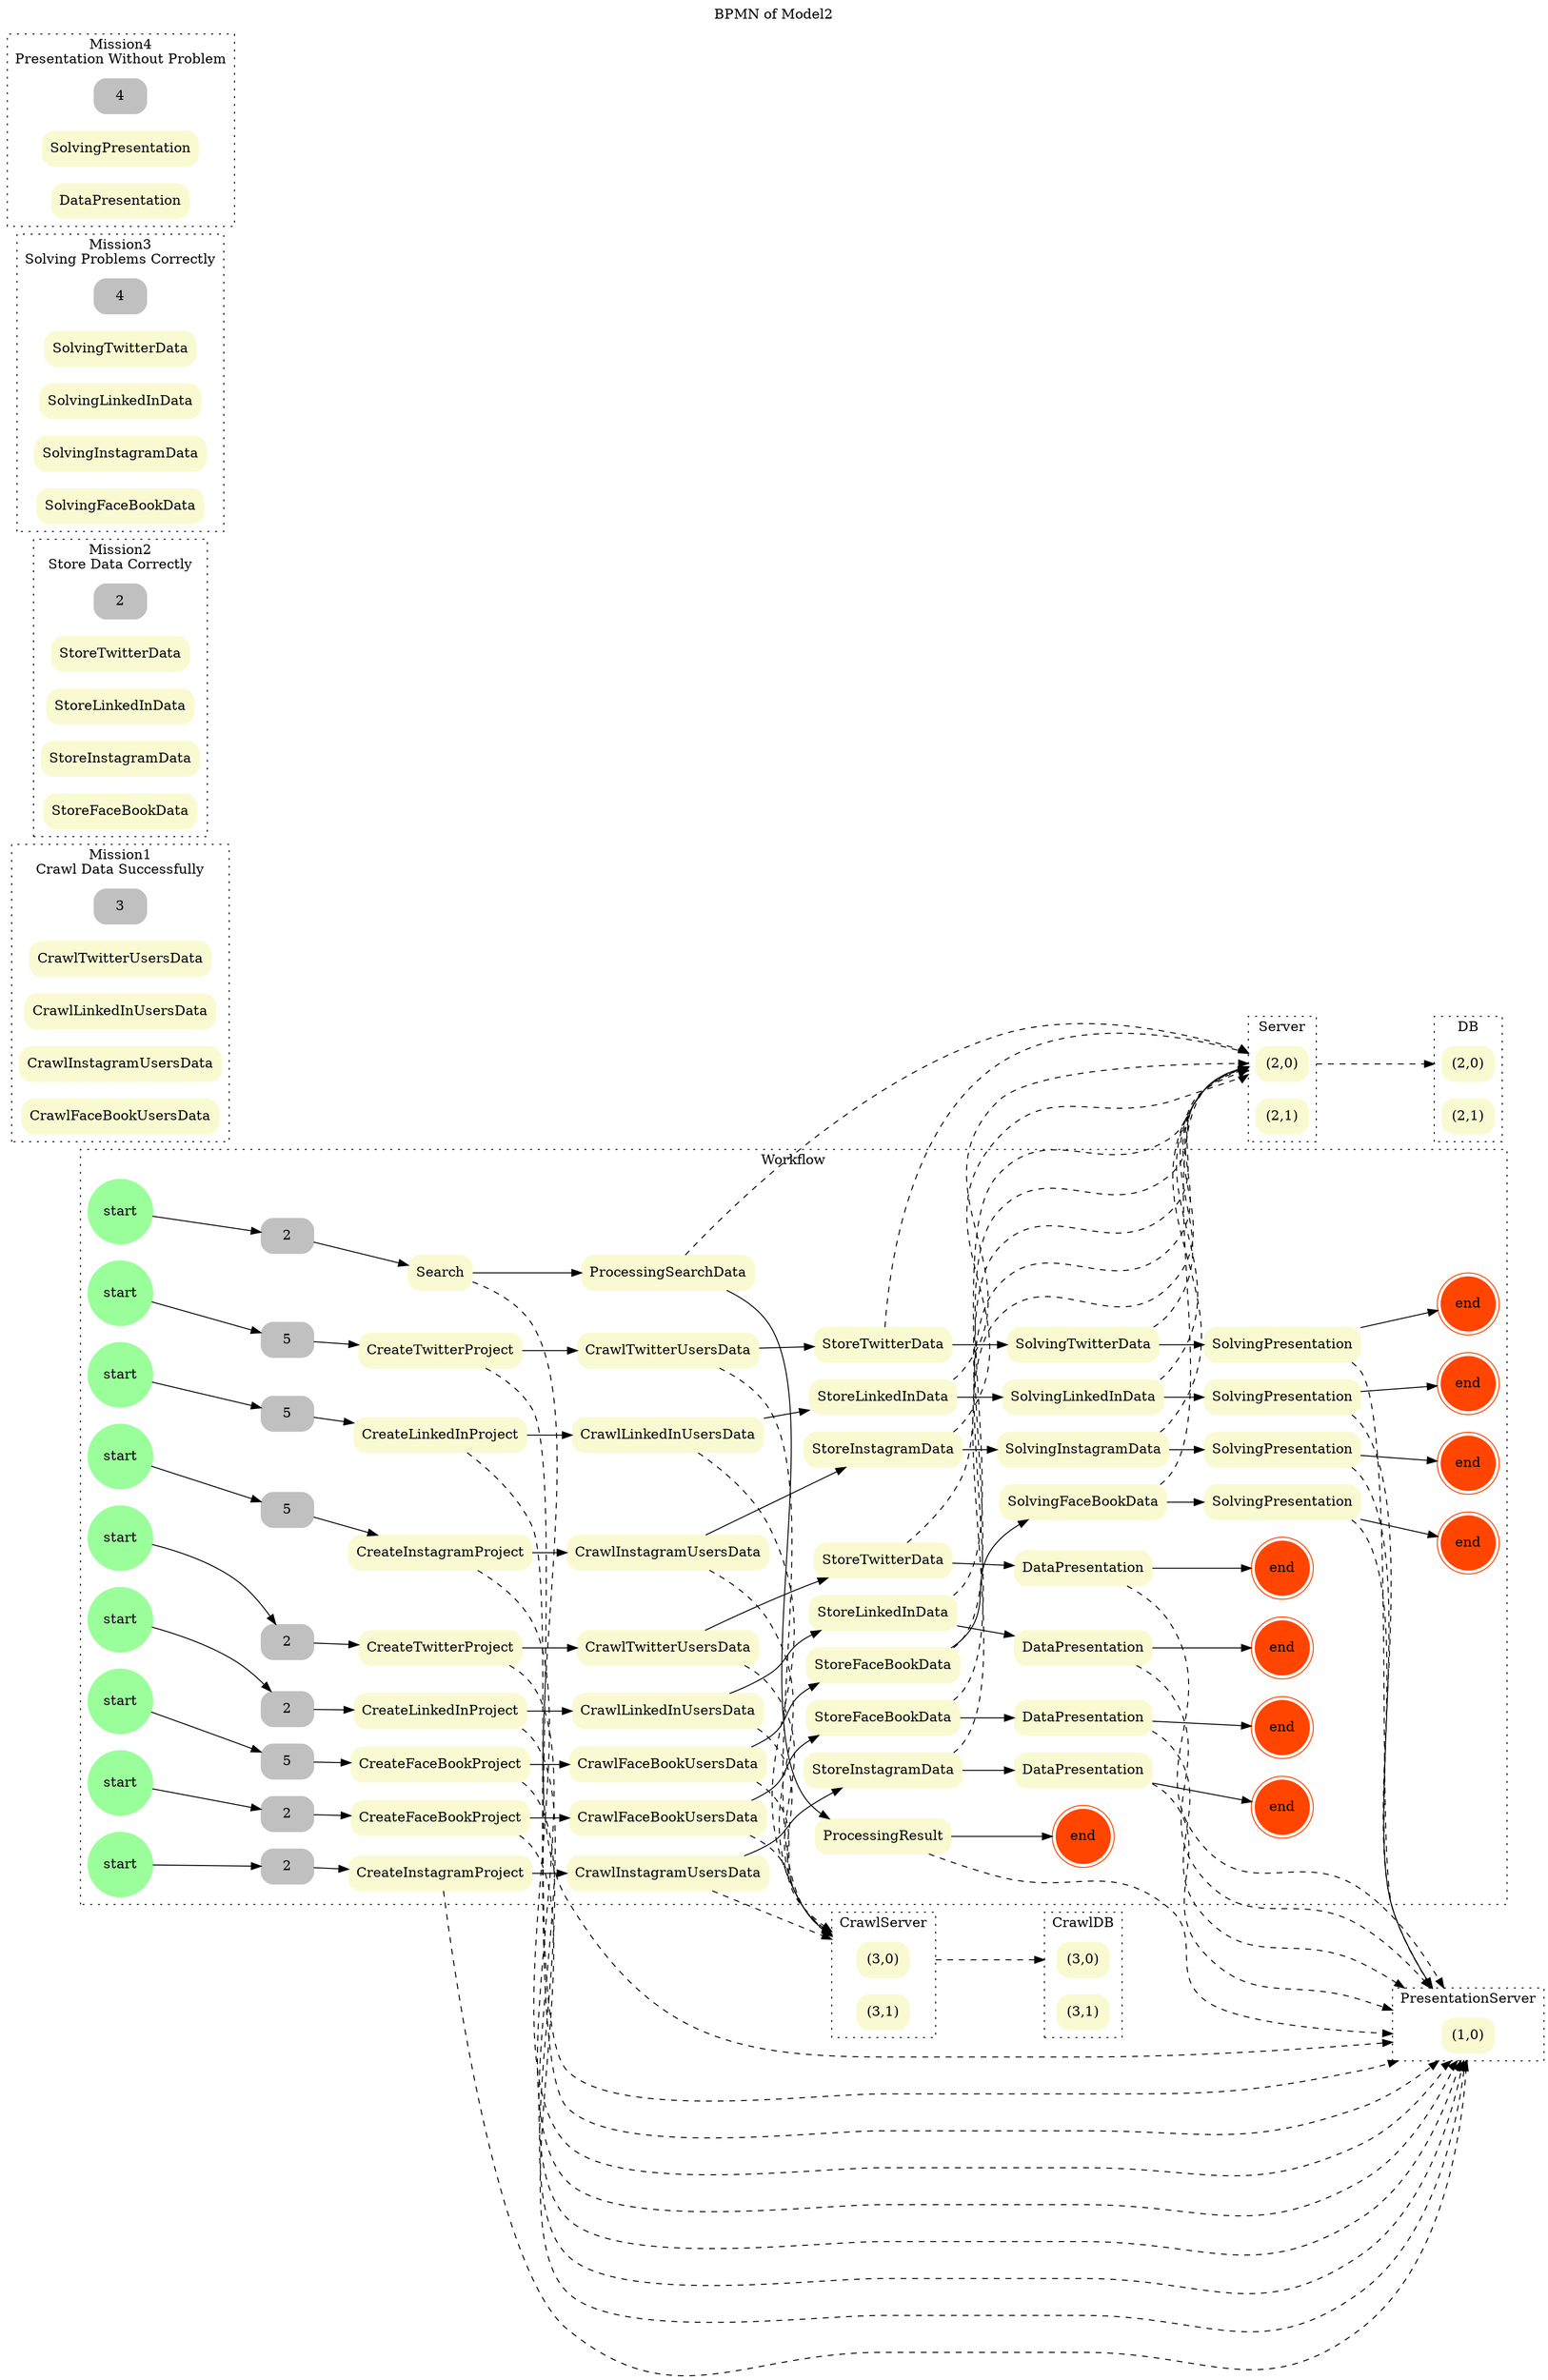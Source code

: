 // BPMN
digraph BPMN {
	graph [compound=true label="BPMN of Model2" labelloc=t rankdir=LR]
	node [color=lightgoldenrodyellow shape=rectangle style="rounded,filled"]
	"start.1" [label=start color=palegreen1 shape=circle]
	"end.1" [label=end color=orangered shape=doublecircle]
	"start.2" [label=start color=palegreen1 shape=circle]
	"end.2" [label=end color=orangered shape=doublecircle]
	"start.3" [label=start color=palegreen1 shape=circle]
	"end.3" [label=end color=orangered shape=doublecircle]
	"start.4" [label=start color=palegreen1 shape=circle]
	"end.4" [label=end color=orangered shape=doublecircle]
	"start.5" [label=start color=palegreen1 shape=circle]
	"end.5" [label=end color=orangered shape=doublecircle]
	"start.6" [label=start color=palegreen1 shape=circle]
	"end.6" [label=end color=orangered shape=doublecircle]
	"start.7" [label=start color=palegreen1 shape=circle]
	"end.7" [label=end color=orangered shape=doublecircle]
	"start.8" [label=start color=palegreen1 shape=circle]
	"end.8" [label=end color=orangered shape=doublecircle]
	"start.9" [label=start color=palegreen1 shape=circle]
	"end.9" [label=end color=orangered shape=doublecircle]
	5.1 [label=5 color=gray]
	"CreateTwitterProject.1" [label=CreateTwitterProject]
	"CrawlTwitterUsersData.1" [label=CrawlTwitterUsersData]
	"StoreTwitterData.1" [label=StoreTwitterData]
	"SolvingTwitterData.1" [label=SolvingTwitterData]
	"SolvingPresentation.1" [label=SolvingPresentation]
	2.2 [label=2 color=gray]
	"CreateTwitterProject.2" [label=CreateTwitterProject]
	"CrawlTwitterUsersData.2" [label=CrawlTwitterUsersData]
	"StoreTwitterData.2" [label=StoreTwitterData]
	"DataPresentation.2" [label=DataPresentation]
	5.3 [label=5 color=gray]
	"CreateLinkedInProject.3" [label=CreateLinkedInProject]
	"CrawlLinkedInUsersData.3" [label=CrawlLinkedInUsersData]
	"StoreLinkedInData.3" [label=StoreLinkedInData]
	"SolvingLinkedInData.3" [label=SolvingLinkedInData]
	"SolvingPresentation.3" [label=SolvingPresentation]
	2.4 [label=2 color=gray]
	"CreateLinkedInProject.4" [label=CreateLinkedInProject]
	"CrawlLinkedInUsersData.4" [label=CrawlLinkedInUsersData]
	"StoreLinkedInData.4" [label=StoreLinkedInData]
	"DataPresentation.4" [label=DataPresentation]
	5.5 [label=5 color=gray]
	"CreateInstagramProject.5" [label=CreateInstagramProject]
	"CrawlInstagramUsersData.5" [label=CrawlInstagramUsersData]
	"StoreInstagramData.5" [label=StoreInstagramData]
	"SolvingInstagramData.5" [label=SolvingInstagramData]
	"SolvingPresentation.5" [label=SolvingPresentation]
	2.6 [label=2 color=gray]
	"CreateInstagramProject.6" [label=CreateInstagramProject]
	"CrawlInstagramUsersData.6" [label=CrawlInstagramUsersData]
	"StoreInstagramData.6" [label=StoreInstagramData]
	"DataPresentation.6" [label=DataPresentation]
	5.7 [label=5 color=gray]
	"CreateFaceBookProject.7" [label=CreateFaceBookProject]
	"CrawlFaceBookUsersData.7" [label=CrawlFaceBookUsersData]
	"StoreFaceBookData.7" [label=StoreFaceBookData]
	"SolvingFaceBookData.7" [label=SolvingFaceBookData]
	"SolvingPresentation.7" [label=SolvingPresentation]
	2.8 [label=2 color=gray]
	"CreateFaceBookProject.8" [label=CreateFaceBookProject]
	"CrawlFaceBookUsersData.8" [label=CrawlFaceBookUsersData]
	"StoreFaceBookData.8" [label=StoreFaceBookData]
	"DataPresentation.8" [label=DataPresentation]
	2.9 [label=2 color=gray]
	"Search.9" [label=Search]
	"ProcessingSearchData.9" [label=ProcessingSearchData]
	"ProcessingResult.9" [label=ProcessingResult]
	"(3,0).CrawlServer" [label="(3,0)"]
	"(3,1).CrawlServer" [label="(3,1)"]
	"(3,0).CrawlDB" [label="(3,0)"]
	"(3,1).CrawlDB" [label="(3,1)"]
	"(2,0).Server" [label="(2,0)"]
	"(2,1).Server" [label="(2,1)"]
	"(1,0).PresentationServer" [label="(1,0)"]
	"(2,0).DB" [label="(2,0)"]
	"(2,1).DB" [label="(2,1)"]
	"3.Crawl Data Successfully" [label=3 color=gray]
	"CrawlTwitterUsersData.Crawl Data Successfully" [label=CrawlTwitterUsersData]
	"CrawlLinkedInUsersData.Crawl Data Successfully" [label=CrawlLinkedInUsersData]
	"CrawlInstagramUsersData.Crawl Data Successfully" [label=CrawlInstagramUsersData]
	"CrawlFaceBookUsersData.Crawl Data Successfully" [label=CrawlFaceBookUsersData]
	"2.Store Data Correctly" [label=2 color=gray]
	"StoreTwitterData.Store Data Correctly" [label=StoreTwitterData]
	"StoreLinkedInData.Store Data Correctly" [label=StoreLinkedInData]
	"StoreInstagramData.Store Data Correctly" [label=StoreInstagramData]
	"StoreFaceBookData.Store Data Correctly" [label=StoreFaceBookData]
	"4.Solving Problems Correctly" [label=4 color=gray]
	"SolvingTwitterData.Solving Problems Correctly" [label=SolvingTwitterData]
	"SolvingLinkedInData.Solving Problems Correctly" [label=SolvingLinkedInData]
	"SolvingInstagramData.Solving Problems Correctly" [label=SolvingInstagramData]
	"SolvingFaceBookData.Solving Problems Correctly" [label=SolvingFaceBookData]
	"4.Presentation Without Problem" [label=4 color=gray]
	"SolvingPresentation.Presentation Without Problem" [label=SolvingPresentation]
	"DataPresentation.Presentation Without Problem" [label=DataPresentation]
	subgraph cluster_workflow {
		label=Workflow style=dotted
		"start.1"
		"end.1"
		"start.2"
		"end.2"
		"start.3"
		"end.3"
		"start.4"
		"end.4"
		"start.5"
		"end.5"
		"start.6"
		"end.6"
		"start.7"
		"end.7"
		"start.8"
		"end.8"
		"start.9"
		"end.9"
		5.1
		2.2
		5.3
		2.4
		5.5
		2.6
		5.7
		2.8
		2.9
		"CreateTwitterProject.1"
		"CrawlTwitterUsersData.1"
		"StoreTwitterData.1"
		"SolvingTwitterData.1"
		"SolvingPresentation.1"
		"CreateTwitterProject.2"
		"CrawlTwitterUsersData.2"
		"StoreTwitterData.2"
		"DataPresentation.2"
		"CreateLinkedInProject.3"
		"CrawlLinkedInUsersData.3"
		"StoreLinkedInData.3"
		"SolvingLinkedInData.3"
		"SolvingPresentation.3"
		"CreateLinkedInProject.4"
		"CrawlLinkedInUsersData.4"
		"StoreLinkedInData.4"
		"DataPresentation.4"
		"CreateInstagramProject.5"
		"CrawlInstagramUsersData.5"
		"StoreInstagramData.5"
		"SolvingInstagramData.5"
		"SolvingPresentation.5"
		"CreateInstagramProject.6"
		"CrawlInstagramUsersData.6"
		"StoreInstagramData.6"
		"DataPresentation.6"
		"CreateFaceBookProject.7"
		"CrawlFaceBookUsersData.7"
		"StoreFaceBookData.7"
		"SolvingFaceBookData.7"
		"SolvingPresentation.7"
		"CreateFaceBookProject.8"
		"CrawlFaceBookUsersData.8"
		"StoreFaceBookData.8"
		"DataPresentation.8"
		"Search.9"
		"ProcessingSearchData.9"
		"ProcessingResult.9"
	}
	subgraph cluster_crawlserver {
		label=CrawlServer style=dotted
		"(3,0).CrawlServer"
		"(3,1).CrawlServer"
	}
	subgraph cluster_crawldb {
		label=CrawlDB style=dotted
		"(3,0).CrawlDB"
		"(3,1).CrawlDB"
	}
	subgraph cluster_server {
		label=Server style=dotted
		"(2,0).Server"
		"(2,1).Server"
	}
	subgraph cluster_presentationserver {
		label=PresentationServer style=dotted
		"(1,0).PresentationServer"
	}
	subgraph cluster_db {
		label=DB style=dotted
		"(2,0).DB"
		"(2,1).DB"
	}
	subgraph cluster_mission1 {
		label="Mission1\nCrawl Data Successfully" style=dotted
		"3.Crawl Data Successfully"
		"CrawlTwitterUsersData.Crawl Data Successfully"
		"CrawlLinkedInUsersData.Crawl Data Successfully"
		"CrawlInstagramUsersData.Crawl Data Successfully"
		"CrawlFaceBookUsersData.Crawl Data Successfully"
	}
	subgraph cluster_mission2 {
		label="Mission2\nStore Data Correctly" style=dotted
		"2.Store Data Correctly"
		"StoreTwitterData.Store Data Correctly"
		"StoreLinkedInData.Store Data Correctly"
		"StoreInstagramData.Store Data Correctly"
		"StoreFaceBookData.Store Data Correctly"
	}
	subgraph cluster_mission3 {
		label="Mission3\nSolving Problems Correctly" style=dotted
		"4.Solving Problems Correctly"
		"SolvingTwitterData.Solving Problems Correctly"
		"SolvingLinkedInData.Solving Problems Correctly"
		"SolvingInstagramData.Solving Problems Correctly"
		"SolvingFaceBookData.Solving Problems Correctly"
	}
	subgraph cluster_mission4 {
		label="Mission4\nPresentation Without Problem" style=dotted
		"4.Presentation Without Problem"
		"SolvingPresentation.Presentation Without Problem"
		"DataPresentation.Presentation Without Problem"
	}
	"start.1" -> 5.1
	5.1 -> "CreateTwitterProject.1"
	"CreateTwitterProject.1" -> "CrawlTwitterUsersData.1"
	"CrawlTwitterUsersData.1" -> "StoreTwitterData.1"
	"StoreTwitterData.1" -> "SolvingTwitterData.1"
	"SolvingTwitterData.1" -> "SolvingPresentation.1"
	"SolvingPresentation.1" -> "end.1"
	"start.2" -> 2.2
	2.2 -> "CreateTwitterProject.2"
	"CreateTwitterProject.2" -> "CrawlTwitterUsersData.2"
	"CrawlTwitterUsersData.2" -> "StoreTwitterData.2"
	"StoreTwitterData.2" -> "DataPresentation.2"
	"DataPresentation.2" -> "end.2"
	"start.3" -> 5.3
	5.3 -> "CreateLinkedInProject.3"
	"CreateLinkedInProject.3" -> "CrawlLinkedInUsersData.3"
	"CrawlLinkedInUsersData.3" -> "StoreLinkedInData.3"
	"StoreLinkedInData.3" -> "SolvingLinkedInData.3"
	"SolvingLinkedInData.3" -> "SolvingPresentation.3"
	"SolvingPresentation.3" -> "end.3"
	"start.4" -> 2.4
	2.4 -> "CreateLinkedInProject.4"
	"CreateLinkedInProject.4" -> "CrawlLinkedInUsersData.4"
	"CrawlLinkedInUsersData.4" -> "StoreLinkedInData.4"
	"StoreLinkedInData.4" -> "DataPresentation.4"
	"DataPresentation.4" -> "end.4"
	"start.5" -> 5.5
	5.5 -> "CreateInstagramProject.5"
	"CreateInstagramProject.5" -> "CrawlInstagramUsersData.5"
	"CrawlInstagramUsersData.5" -> "StoreInstagramData.5"
	"StoreInstagramData.5" -> "SolvingInstagramData.5"
	"SolvingInstagramData.5" -> "SolvingPresentation.5"
	"SolvingPresentation.5" -> "end.5"
	"start.6" -> 2.6
	2.6 -> "CreateInstagramProject.6"
	"CreateInstagramProject.6" -> "CrawlInstagramUsersData.6"
	"CrawlInstagramUsersData.6" -> "StoreInstagramData.6"
	"StoreInstagramData.6" -> "DataPresentation.6"
	"DataPresentation.6" -> "end.6"
	"start.7" -> 5.7
	5.7 -> "CreateFaceBookProject.7"
	"CreateFaceBookProject.7" -> "CrawlFaceBookUsersData.7"
	"CrawlFaceBookUsersData.7" -> "StoreFaceBookData.7"
	"StoreFaceBookData.7" -> "SolvingFaceBookData.7"
	"SolvingFaceBookData.7" -> "SolvingPresentation.7"
	"SolvingPresentation.7" -> "end.7"
	"start.8" -> 2.8
	2.8 -> "CreateFaceBookProject.8"
	"CreateFaceBookProject.8" -> "CrawlFaceBookUsersData.8"
	"CrawlFaceBookUsersData.8" -> "StoreFaceBookData.8"
	"StoreFaceBookData.8" -> "DataPresentation.8"
	"DataPresentation.8" -> "end.8"
	"start.9" -> 2.9
	2.9 -> "Search.9"
	"Search.9" -> "ProcessingSearchData.9"
	"ProcessingSearchData.9" -> "ProcessingResult.9"
	"ProcessingResult.9" -> "end.9"
	"CreateTwitterProject.1" -> "(1,0).PresentationServer" [lhead=cluster_presentationserver style=dashed]
	"CrawlTwitterUsersData.1" -> "(3,0).CrawlServer" [lhead=cluster_crawlserver style=dashed]
	"StoreTwitterData.1" -> "(2,0).Server" [lhead=cluster_server style=dashed]
	"SolvingTwitterData.1" -> "(2,0).Server" [lhead=cluster_server style=dashed]
	"SolvingPresentation.1" -> "(1,0).PresentationServer" [lhead=cluster_presentationserver style=dashed]
	"CreateTwitterProject.2" -> "(1,0).PresentationServer" [lhead=cluster_presentationserver style=dashed]
	"CrawlTwitterUsersData.2" -> "(3,0).CrawlServer" [lhead=cluster_crawlserver style=dashed]
	"StoreTwitterData.2" -> "(2,0).Server" [lhead=cluster_server style=dashed]
	"DataPresentation.2" -> "(1,0).PresentationServer" [lhead=cluster_presentationserver style=dashed]
	"CreateLinkedInProject.3" -> "(1,0).PresentationServer" [lhead=cluster_presentationserver style=dashed]
	"CrawlLinkedInUsersData.3" -> "(3,0).CrawlServer" [lhead=cluster_crawlserver style=dashed]
	"StoreLinkedInData.3" -> "(2,0).Server" [lhead=cluster_server style=dashed]
	"SolvingLinkedInData.3" -> "(2,0).Server" [lhead=cluster_server style=dashed]
	"SolvingPresentation.3" -> "(1,0).PresentationServer" [lhead=cluster_presentationserver style=dashed]
	"CreateLinkedInProject.4" -> "(1,0).PresentationServer" [lhead=cluster_presentationserver style=dashed]
	"CrawlLinkedInUsersData.4" -> "(3,0).CrawlServer" [lhead=cluster_crawlserver style=dashed]
	"StoreLinkedInData.4" -> "(2,0).Server" [lhead=cluster_server style=dashed]
	"DataPresentation.4" -> "(1,0).PresentationServer" [lhead=cluster_presentationserver style=dashed]
	"CreateInstagramProject.5" -> "(1,0).PresentationServer" [lhead=cluster_presentationserver style=dashed]
	"CrawlInstagramUsersData.5" -> "(3,0).CrawlServer" [lhead=cluster_crawlserver style=dashed]
	"StoreInstagramData.5" -> "(2,0).Server" [lhead=cluster_server style=dashed]
	"SolvingInstagramData.5" -> "(2,0).Server" [lhead=cluster_server style=dashed]
	"SolvingPresentation.5" -> "(1,0).PresentationServer" [lhead=cluster_presentationserver style=dashed]
	"CreateInstagramProject.6" -> "(1,0).PresentationServer" [lhead=cluster_presentationserver style=dashed]
	"CrawlInstagramUsersData.6" -> "(3,0).CrawlServer" [lhead=cluster_crawlserver style=dashed]
	"StoreInstagramData.6" -> "(2,0).Server" [lhead=cluster_server style=dashed]
	"DataPresentation.6" -> "(1,0).PresentationServer" [lhead=cluster_presentationserver style=dashed]
	"CreateFaceBookProject.7" -> "(1,0).PresentationServer" [lhead=cluster_presentationserver style=dashed]
	"CrawlFaceBookUsersData.7" -> "(3,0).CrawlServer" [lhead=cluster_crawlserver style=dashed]
	"StoreFaceBookData.7" -> "(2,0).Server" [lhead=cluster_server style=dashed]
	"SolvingFaceBookData.7" -> "(2,0).Server" [lhead=cluster_server style=dashed]
	"SolvingPresentation.7" -> "(1,0).PresentationServer" [lhead=cluster_presentationserver style=dashed]
	"CreateFaceBookProject.8" -> "(1,0).PresentationServer" [lhead=cluster_presentationserver style=dashed]
	"CrawlFaceBookUsersData.8" -> "(3,0).CrawlServer" [lhead=cluster_crawlserver style=dashed]
	"StoreFaceBookData.8" -> "(2,0).Server" [lhead=cluster_server style=dashed]
	"DataPresentation.8" -> "(1,0).PresentationServer" [lhead=cluster_presentationserver style=dashed]
	"Search.9" -> "(1,0).PresentationServer" [lhead=cluster_presentationserver style=dashed]
	"ProcessingSearchData.9" -> "(2,0).Server" [lhead=cluster_server style=dashed]
	"ProcessingResult.9" -> "(1,0).PresentationServer" [lhead=cluster_presentationserver style=dashed]
	"(3,0).CrawlServer" -> "(3,0).CrawlDB" [lhead=cluster_crawldb ltail=cluster_crawlserver style=dashed]
	"(2,0).Server" -> "(2,0).DB" [lhead=cluster_db ltail=cluster_server style=dashed]
}
